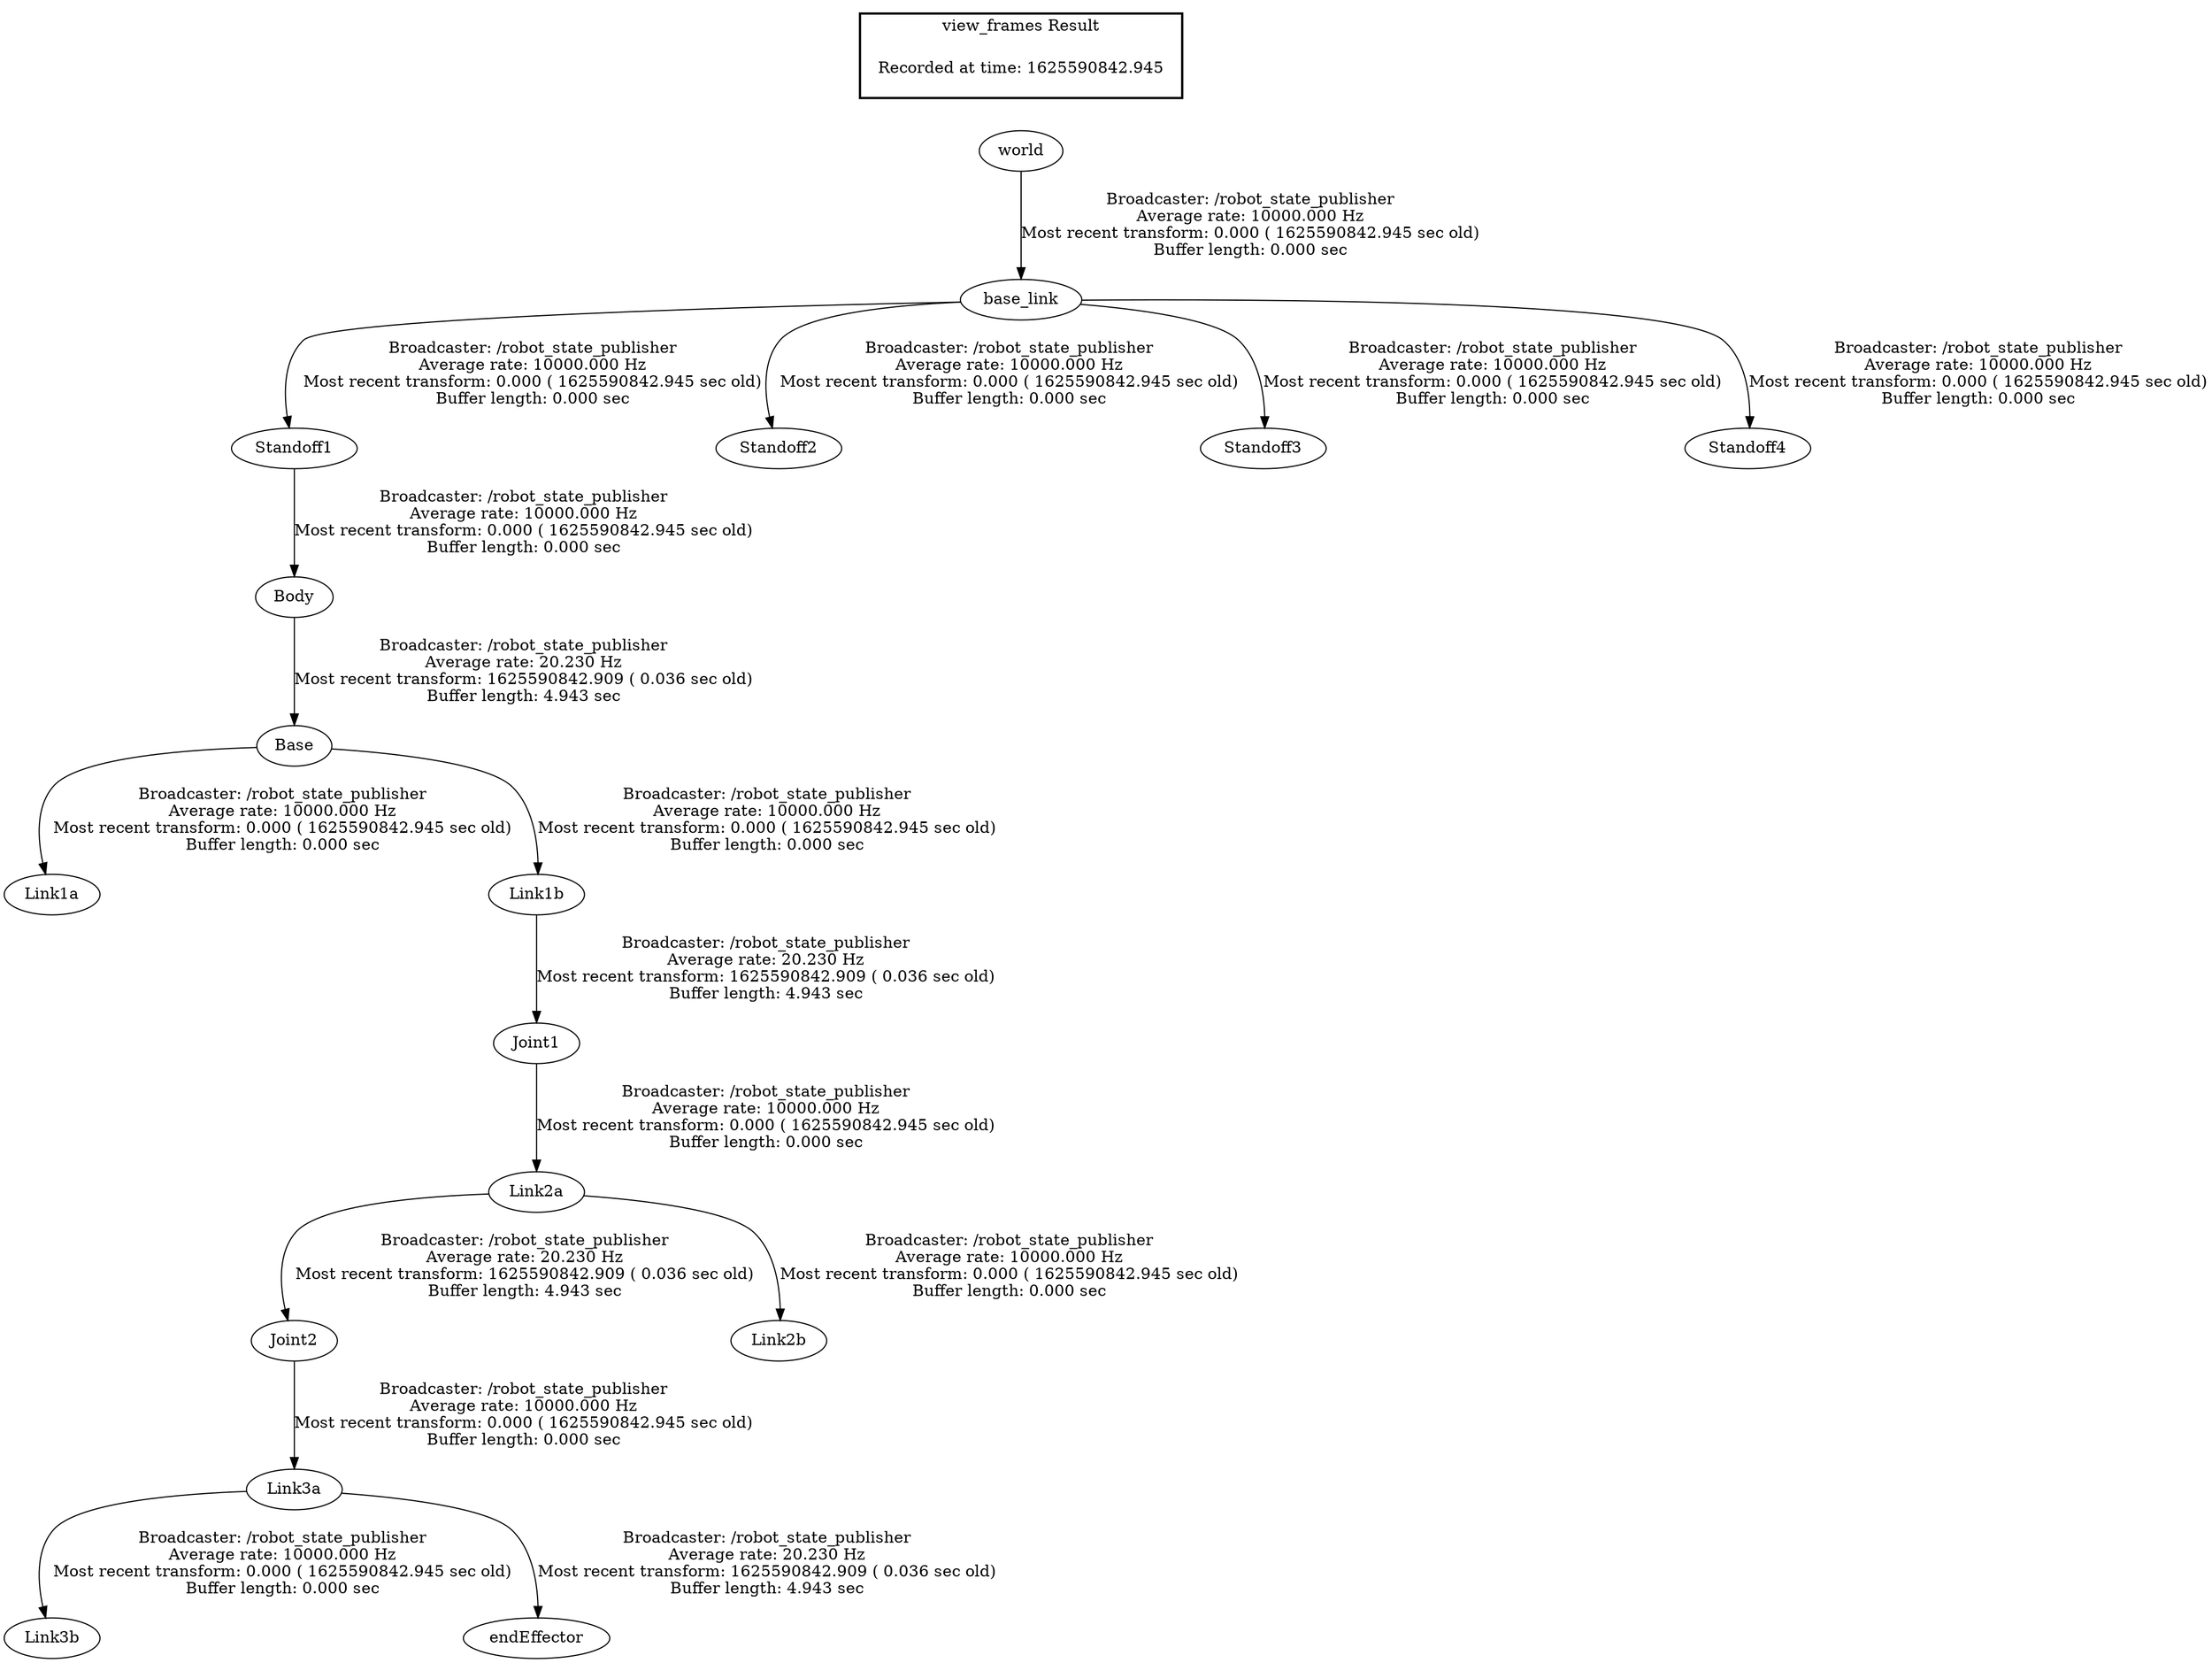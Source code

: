 digraph G {
"Base" -> "Link1a"[label="Broadcaster: /robot_state_publisher\nAverage rate: 10000.000 Hz\nMost recent transform: 0.000 ( 1625590842.945 sec old)\nBuffer length: 0.000 sec\n"];
"Body" -> "Base"[label="Broadcaster: /robot_state_publisher\nAverage rate: 20.230 Hz\nMost recent transform: 1625590842.909 ( 0.036 sec old)\nBuffer length: 4.943 sec\n"];
"Base" -> "Link1b"[label="Broadcaster: /robot_state_publisher\nAverage rate: 10000.000 Hz\nMost recent transform: 0.000 ( 1625590842.945 sec old)\nBuffer length: 0.000 sec\n"];
"Joint1" -> "Link2a"[label="Broadcaster: /robot_state_publisher\nAverage rate: 10000.000 Hz\nMost recent transform: 0.000 ( 1625590842.945 sec old)\nBuffer length: 0.000 sec\n"];
"Link1b" -> "Joint1"[label="Broadcaster: /robot_state_publisher\nAverage rate: 20.230 Hz\nMost recent transform: 1625590842.909 ( 0.036 sec old)\nBuffer length: 4.943 sec\n"];
"Joint2" -> "Link3a"[label="Broadcaster: /robot_state_publisher\nAverage rate: 10000.000 Hz\nMost recent transform: 0.000 ( 1625590842.945 sec old)\nBuffer length: 0.000 sec\n"];
"Link2a" -> "Joint2"[label="Broadcaster: /robot_state_publisher\nAverage rate: 20.230 Hz\nMost recent transform: 1625590842.909 ( 0.036 sec old)\nBuffer length: 4.943 sec\n"];
"Link2a" -> "Link2b"[label="Broadcaster: /robot_state_publisher\nAverage rate: 10000.000 Hz\nMost recent transform: 0.000 ( 1625590842.945 sec old)\nBuffer length: 0.000 sec\n"];
"Link3a" -> "Link3b"[label="Broadcaster: /robot_state_publisher\nAverage rate: 10000.000 Hz\nMost recent transform: 0.000 ( 1625590842.945 sec old)\nBuffer length: 0.000 sec\n"];
"Standoff1" -> "Body"[label="Broadcaster: /robot_state_publisher\nAverage rate: 10000.000 Hz\nMost recent transform: 0.000 ( 1625590842.945 sec old)\nBuffer length: 0.000 sec\n"];
"base_link" -> "Standoff1"[label="Broadcaster: /robot_state_publisher\nAverage rate: 10000.000 Hz\nMost recent transform: 0.000 ( 1625590842.945 sec old)\nBuffer length: 0.000 sec\n"];
"world" -> "base_link"[label="Broadcaster: /robot_state_publisher\nAverage rate: 10000.000 Hz\nMost recent transform: 0.000 ( 1625590842.945 sec old)\nBuffer length: 0.000 sec\n"];
"base_link" -> "Standoff2"[label="Broadcaster: /robot_state_publisher\nAverage rate: 10000.000 Hz\nMost recent transform: 0.000 ( 1625590842.945 sec old)\nBuffer length: 0.000 sec\n"];
"base_link" -> "Standoff3"[label="Broadcaster: /robot_state_publisher\nAverage rate: 10000.000 Hz\nMost recent transform: 0.000 ( 1625590842.945 sec old)\nBuffer length: 0.000 sec\n"];
"base_link" -> "Standoff4"[label="Broadcaster: /robot_state_publisher\nAverage rate: 10000.000 Hz\nMost recent transform: 0.000 ( 1625590842.945 sec old)\nBuffer length: 0.000 sec\n"];
"Link3a" -> "endEffector"[label="Broadcaster: /robot_state_publisher\nAverage rate: 20.230 Hz\nMost recent transform: 1625590842.909 ( 0.036 sec old)\nBuffer length: 4.943 sec\n"];
edge [style=invis];
 subgraph cluster_legend { style=bold; color=black; label ="view_frames Result";
"Recorded at time: 1625590842.945"[ shape=plaintext ] ;
 }->"world";
}